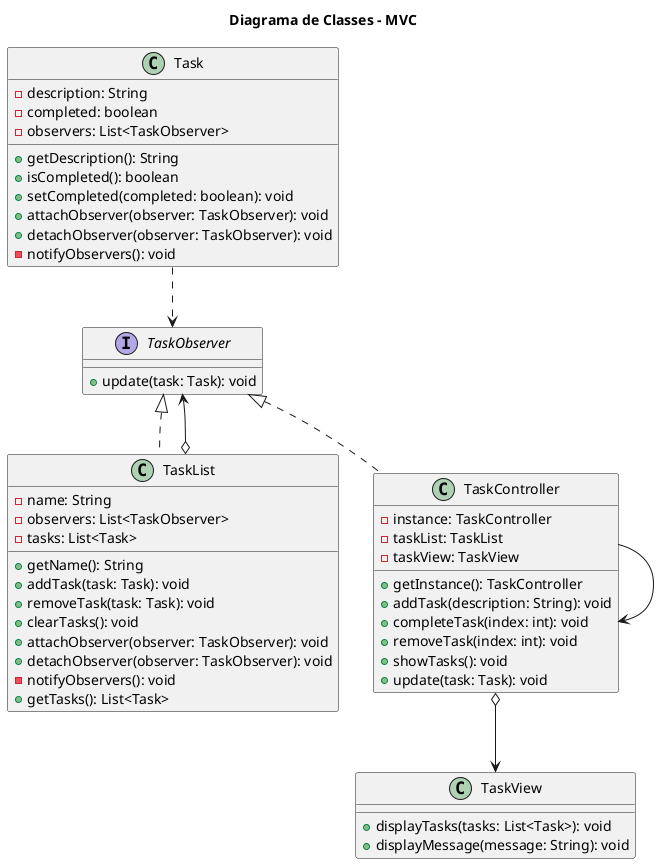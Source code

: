@startuml MVC - Task Manager

title Diagrama de Classes - MVC

class Task {
  - description: String
  - completed: boolean
  - observers: List<TaskObserver>

  + getDescription(): String
  + isCompleted(): boolean
  + setCompleted(completed: boolean): void
  + attachObserver(observer: TaskObserver): void
  + detachObserver(observer: TaskObserver): void
  - notifyObservers(): void
}

interface TaskObserver {
  + update(task: Task): void
}

class TaskList implements TaskObserver {
  - name: String
  - observers: List<TaskObserver>
  - tasks: List<Task>

  + getName(): String
  + addTask(task: Task): void
  + removeTask(task: Task): void
  + clearTasks(): void
  + attachObserver(observer: TaskObserver): void
  + detachObserver(observer: TaskObserver): void
  - notifyObservers(): void
  + getTasks(): List<Task>
}

class TaskController implements TaskObserver {
  - instance: TaskController
  - taskList: TaskList
  - taskView: TaskView

  + getInstance(): TaskController
  + addTask(description: String): void
  + completeTask(index: int): void
  + removeTask(index: int): void
  + showTasks(): void
  + update(task: Task): void
}

class TaskView {
  + displayTasks(tasks: List<Task>): void
  + displayMessage(message: String): void
}

Task ..> TaskObserver
TaskList o--> TaskObserver
TaskController --down-> TaskController
TaskController o--> TaskView
 

@enduml
